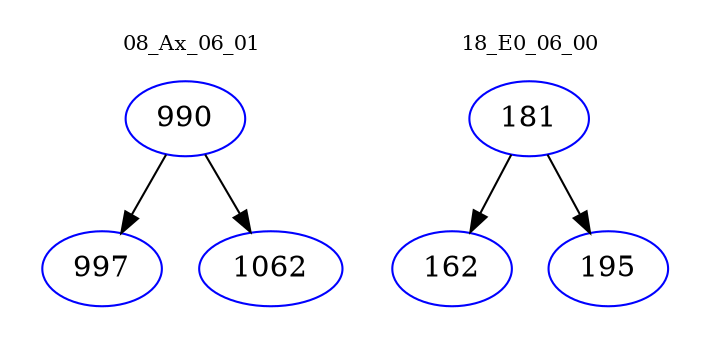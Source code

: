 digraph{
subgraph cluster_0 {
color = white
label = "08_Ax_06_01";
fontsize=10;
T0_990 [label="990", color="blue"]
T0_990 -> T0_997 [color="black"]
T0_997 [label="997", color="blue"]
T0_990 -> T0_1062 [color="black"]
T0_1062 [label="1062", color="blue"]
}
subgraph cluster_1 {
color = white
label = "18_E0_06_00";
fontsize=10;
T1_181 [label="181", color="blue"]
T1_181 -> T1_162 [color="black"]
T1_162 [label="162", color="blue"]
T1_181 -> T1_195 [color="black"]
T1_195 [label="195", color="blue"]
}
}
